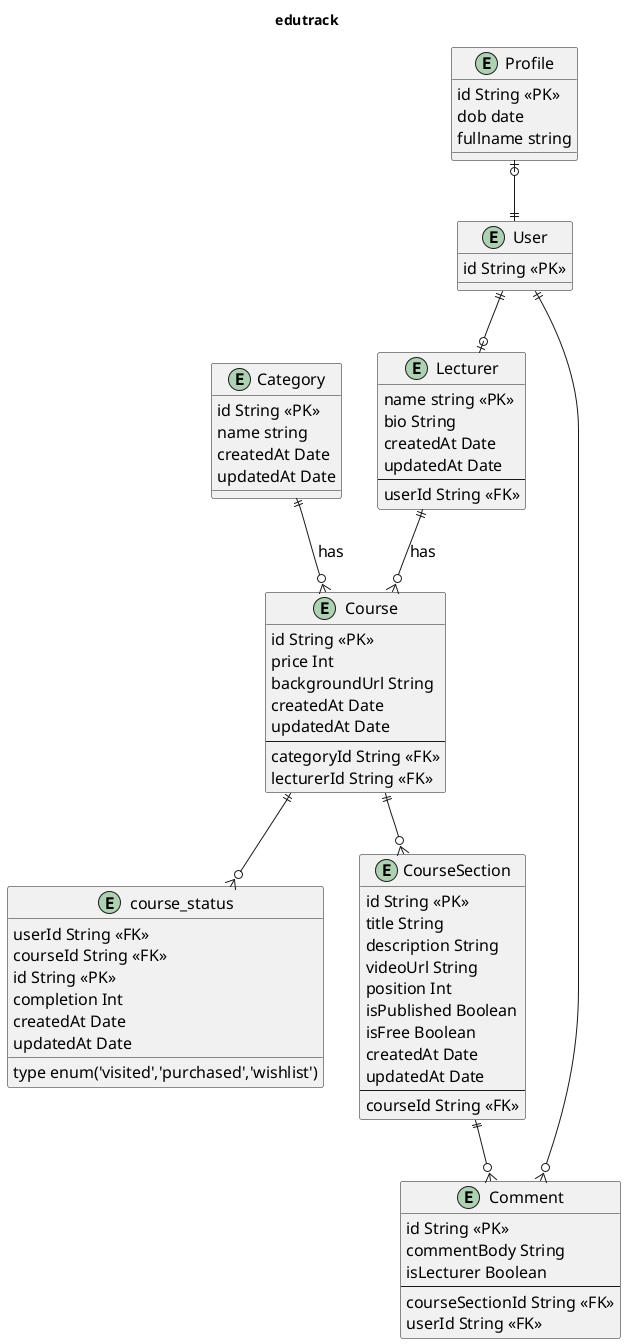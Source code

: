 @startuml edutrack
skinparam defaultFontName Poppins
skinparam defaultFontSize 16
title edutrack

entity User{
    id String <<PK>>
}
' entity chat{}
entity Lecturer {
    name string <<PK>>
    bio String
    createdAt Date
    updatedAt Date
    ---
    userId String <<FK>>
}

entity Profile {
    id String <<PK>>
    dob date
    fullname string
}

entity course_status {
    userId String <<FK>>
    courseId String <<FK>>
    id String <<PK>>
    completion Int
    createdAt Date
    updatedAt Date
    type enum('visited','purchased','wishlist')
}

entity Course {
    id String <<PK>>
    price Int
    backgroundUrl String
    createdAt Date
    updatedAt Date
    ---
    categoryId String <<FK>>
    lecturerId String <<FK>>
}

entity Comment {
    id String <<PK>>
    commentBody String
    isLecturer Boolean
    ---
    courseSectionId String <<FK>>
    userId String <<FK>>
}

entity Category {
    id String <<PK>>
    name string
    createdAt Date
    updatedAt Date
}

entity CourseSection {
    id String <<PK>>
    title String
    description String
    videoUrl String
    position Int
    isPublished Boolean
    isFree Boolean
    createdAt Date
    updatedAt Date
    ---
    courseId String <<FK>>
}

Lecturer ||--o{Course :has
Category ||--o{Course :has
Course ||--o{ CourseSection
Course ||--o{course_status
CourseSection ||--o{ Comment
Profile |o--||User
User ||--o| Lecturer
User ||--o{Comment
@enduml